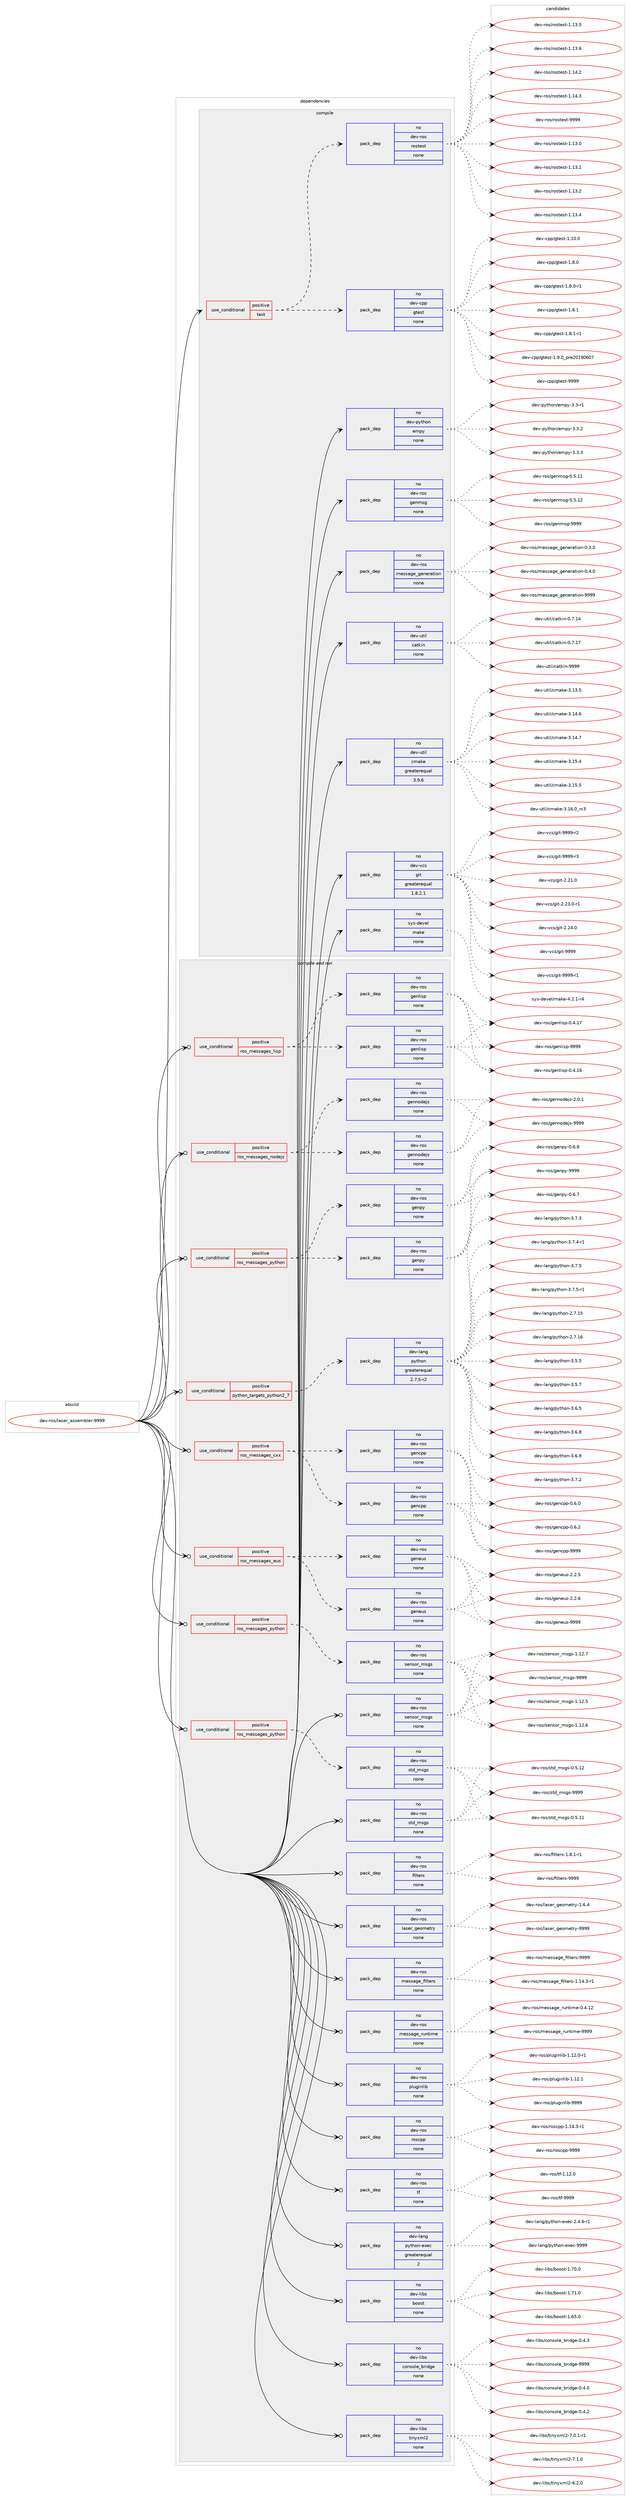 digraph prolog {

# *************
# Graph options
# *************

newrank=true;
concentrate=true;
compound=true;
graph [rankdir=LR,fontname=Helvetica,fontsize=10,ranksep=1.5];#, ranksep=2.5, nodesep=0.2];
edge  [arrowhead=vee];
node  [fontname=Helvetica,fontsize=10];

# **********
# The ebuild
# **********

subgraph cluster_leftcol {
color=gray;
rank=same;
label=<<i>ebuild</i>>;
id [label="dev-ros/laser_assembler-9999", color=red, width=4, href="../dev-ros/laser_assembler-9999.svg"];
}

# ****************
# The dependencies
# ****************

subgraph cluster_midcol {
color=gray;
label=<<i>dependencies</i>>;
subgraph cluster_compile {
fillcolor="#eeeeee";
style=filled;
label=<<i>compile</i>>;
subgraph cond153676 {
dependency655258 [label=<<TABLE BORDER="0" CELLBORDER="1" CELLSPACING="0" CELLPADDING="4"><TR><TD ROWSPAN="3" CELLPADDING="10">use_conditional</TD></TR><TR><TD>positive</TD></TR><TR><TD>test</TD></TR></TABLE>>, shape=none, color=red];
subgraph pack489676 {
dependency655259 [label=<<TABLE BORDER="0" CELLBORDER="1" CELLSPACING="0" CELLPADDING="4" WIDTH="220"><TR><TD ROWSPAN="6" CELLPADDING="30">pack_dep</TD></TR><TR><TD WIDTH="110">no</TD></TR><TR><TD>dev-ros</TD></TR><TR><TD>rostest</TD></TR><TR><TD>none</TD></TR><TR><TD></TD></TR></TABLE>>, shape=none, color=blue];
}
dependency655258:e -> dependency655259:w [weight=20,style="dashed",arrowhead="vee"];
subgraph pack489677 {
dependency655260 [label=<<TABLE BORDER="0" CELLBORDER="1" CELLSPACING="0" CELLPADDING="4" WIDTH="220"><TR><TD ROWSPAN="6" CELLPADDING="30">pack_dep</TD></TR><TR><TD WIDTH="110">no</TD></TR><TR><TD>dev-cpp</TD></TR><TR><TD>gtest</TD></TR><TR><TD>none</TD></TR><TR><TD></TD></TR></TABLE>>, shape=none, color=blue];
}
dependency655258:e -> dependency655260:w [weight=20,style="dashed",arrowhead="vee"];
}
id:e -> dependency655258:w [weight=20,style="solid",arrowhead="vee"];
subgraph pack489678 {
dependency655261 [label=<<TABLE BORDER="0" CELLBORDER="1" CELLSPACING="0" CELLPADDING="4" WIDTH="220"><TR><TD ROWSPAN="6" CELLPADDING="30">pack_dep</TD></TR><TR><TD WIDTH="110">no</TD></TR><TR><TD>dev-python</TD></TR><TR><TD>empy</TD></TR><TR><TD>none</TD></TR><TR><TD></TD></TR></TABLE>>, shape=none, color=blue];
}
id:e -> dependency655261:w [weight=20,style="solid",arrowhead="vee"];
subgraph pack489679 {
dependency655262 [label=<<TABLE BORDER="0" CELLBORDER="1" CELLSPACING="0" CELLPADDING="4" WIDTH="220"><TR><TD ROWSPAN="6" CELLPADDING="30">pack_dep</TD></TR><TR><TD WIDTH="110">no</TD></TR><TR><TD>dev-ros</TD></TR><TR><TD>genmsg</TD></TR><TR><TD>none</TD></TR><TR><TD></TD></TR></TABLE>>, shape=none, color=blue];
}
id:e -> dependency655262:w [weight=20,style="solid",arrowhead="vee"];
subgraph pack489680 {
dependency655263 [label=<<TABLE BORDER="0" CELLBORDER="1" CELLSPACING="0" CELLPADDING="4" WIDTH="220"><TR><TD ROWSPAN="6" CELLPADDING="30">pack_dep</TD></TR><TR><TD WIDTH="110">no</TD></TR><TR><TD>dev-ros</TD></TR><TR><TD>message_generation</TD></TR><TR><TD>none</TD></TR><TR><TD></TD></TR></TABLE>>, shape=none, color=blue];
}
id:e -> dependency655263:w [weight=20,style="solid",arrowhead="vee"];
subgraph pack489681 {
dependency655264 [label=<<TABLE BORDER="0" CELLBORDER="1" CELLSPACING="0" CELLPADDING="4" WIDTH="220"><TR><TD ROWSPAN="6" CELLPADDING="30">pack_dep</TD></TR><TR><TD WIDTH="110">no</TD></TR><TR><TD>dev-util</TD></TR><TR><TD>catkin</TD></TR><TR><TD>none</TD></TR><TR><TD></TD></TR></TABLE>>, shape=none, color=blue];
}
id:e -> dependency655264:w [weight=20,style="solid",arrowhead="vee"];
subgraph pack489682 {
dependency655265 [label=<<TABLE BORDER="0" CELLBORDER="1" CELLSPACING="0" CELLPADDING="4" WIDTH="220"><TR><TD ROWSPAN="6" CELLPADDING="30">pack_dep</TD></TR><TR><TD WIDTH="110">no</TD></TR><TR><TD>dev-util</TD></TR><TR><TD>cmake</TD></TR><TR><TD>greaterequal</TD></TR><TR><TD>3.9.6</TD></TR></TABLE>>, shape=none, color=blue];
}
id:e -> dependency655265:w [weight=20,style="solid",arrowhead="vee"];
subgraph pack489683 {
dependency655266 [label=<<TABLE BORDER="0" CELLBORDER="1" CELLSPACING="0" CELLPADDING="4" WIDTH="220"><TR><TD ROWSPAN="6" CELLPADDING="30">pack_dep</TD></TR><TR><TD WIDTH="110">no</TD></TR><TR><TD>dev-vcs</TD></TR><TR><TD>git</TD></TR><TR><TD>greaterequal</TD></TR><TR><TD>1.8.2.1</TD></TR></TABLE>>, shape=none, color=blue];
}
id:e -> dependency655266:w [weight=20,style="solid",arrowhead="vee"];
subgraph pack489684 {
dependency655267 [label=<<TABLE BORDER="0" CELLBORDER="1" CELLSPACING="0" CELLPADDING="4" WIDTH="220"><TR><TD ROWSPAN="6" CELLPADDING="30">pack_dep</TD></TR><TR><TD WIDTH="110">no</TD></TR><TR><TD>sys-devel</TD></TR><TR><TD>make</TD></TR><TR><TD>none</TD></TR><TR><TD></TD></TR></TABLE>>, shape=none, color=blue];
}
id:e -> dependency655267:w [weight=20,style="solid",arrowhead="vee"];
}
subgraph cluster_compileandrun {
fillcolor="#eeeeee";
style=filled;
label=<<i>compile and run</i>>;
subgraph cond153677 {
dependency655268 [label=<<TABLE BORDER="0" CELLBORDER="1" CELLSPACING="0" CELLPADDING="4"><TR><TD ROWSPAN="3" CELLPADDING="10">use_conditional</TD></TR><TR><TD>positive</TD></TR><TR><TD>python_targets_python2_7</TD></TR></TABLE>>, shape=none, color=red];
subgraph pack489685 {
dependency655269 [label=<<TABLE BORDER="0" CELLBORDER="1" CELLSPACING="0" CELLPADDING="4" WIDTH="220"><TR><TD ROWSPAN="6" CELLPADDING="30">pack_dep</TD></TR><TR><TD WIDTH="110">no</TD></TR><TR><TD>dev-lang</TD></TR><TR><TD>python</TD></TR><TR><TD>greaterequal</TD></TR><TR><TD>2.7.5-r2</TD></TR></TABLE>>, shape=none, color=blue];
}
dependency655268:e -> dependency655269:w [weight=20,style="dashed",arrowhead="vee"];
}
id:e -> dependency655268:w [weight=20,style="solid",arrowhead="odotvee"];
subgraph cond153678 {
dependency655270 [label=<<TABLE BORDER="0" CELLBORDER="1" CELLSPACING="0" CELLPADDING="4"><TR><TD ROWSPAN="3" CELLPADDING="10">use_conditional</TD></TR><TR><TD>positive</TD></TR><TR><TD>ros_messages_cxx</TD></TR></TABLE>>, shape=none, color=red];
subgraph pack489686 {
dependency655271 [label=<<TABLE BORDER="0" CELLBORDER="1" CELLSPACING="0" CELLPADDING="4" WIDTH="220"><TR><TD ROWSPAN="6" CELLPADDING="30">pack_dep</TD></TR><TR><TD WIDTH="110">no</TD></TR><TR><TD>dev-ros</TD></TR><TR><TD>gencpp</TD></TR><TR><TD>none</TD></TR><TR><TD></TD></TR></TABLE>>, shape=none, color=blue];
}
dependency655270:e -> dependency655271:w [weight=20,style="dashed",arrowhead="vee"];
subgraph pack489687 {
dependency655272 [label=<<TABLE BORDER="0" CELLBORDER="1" CELLSPACING="0" CELLPADDING="4" WIDTH="220"><TR><TD ROWSPAN="6" CELLPADDING="30">pack_dep</TD></TR><TR><TD WIDTH="110">no</TD></TR><TR><TD>dev-ros</TD></TR><TR><TD>gencpp</TD></TR><TR><TD>none</TD></TR><TR><TD></TD></TR></TABLE>>, shape=none, color=blue];
}
dependency655270:e -> dependency655272:w [weight=20,style="dashed",arrowhead="vee"];
}
id:e -> dependency655270:w [weight=20,style="solid",arrowhead="odotvee"];
subgraph cond153679 {
dependency655273 [label=<<TABLE BORDER="0" CELLBORDER="1" CELLSPACING="0" CELLPADDING="4"><TR><TD ROWSPAN="3" CELLPADDING="10">use_conditional</TD></TR><TR><TD>positive</TD></TR><TR><TD>ros_messages_eus</TD></TR></TABLE>>, shape=none, color=red];
subgraph pack489688 {
dependency655274 [label=<<TABLE BORDER="0" CELLBORDER="1" CELLSPACING="0" CELLPADDING="4" WIDTH="220"><TR><TD ROWSPAN="6" CELLPADDING="30">pack_dep</TD></TR><TR><TD WIDTH="110">no</TD></TR><TR><TD>dev-ros</TD></TR><TR><TD>geneus</TD></TR><TR><TD>none</TD></TR><TR><TD></TD></TR></TABLE>>, shape=none, color=blue];
}
dependency655273:e -> dependency655274:w [weight=20,style="dashed",arrowhead="vee"];
subgraph pack489689 {
dependency655275 [label=<<TABLE BORDER="0" CELLBORDER="1" CELLSPACING="0" CELLPADDING="4" WIDTH="220"><TR><TD ROWSPAN="6" CELLPADDING="30">pack_dep</TD></TR><TR><TD WIDTH="110">no</TD></TR><TR><TD>dev-ros</TD></TR><TR><TD>geneus</TD></TR><TR><TD>none</TD></TR><TR><TD></TD></TR></TABLE>>, shape=none, color=blue];
}
dependency655273:e -> dependency655275:w [weight=20,style="dashed",arrowhead="vee"];
}
id:e -> dependency655273:w [weight=20,style="solid",arrowhead="odotvee"];
subgraph cond153680 {
dependency655276 [label=<<TABLE BORDER="0" CELLBORDER="1" CELLSPACING="0" CELLPADDING="4"><TR><TD ROWSPAN="3" CELLPADDING="10">use_conditional</TD></TR><TR><TD>positive</TD></TR><TR><TD>ros_messages_lisp</TD></TR></TABLE>>, shape=none, color=red];
subgraph pack489690 {
dependency655277 [label=<<TABLE BORDER="0" CELLBORDER="1" CELLSPACING="0" CELLPADDING="4" WIDTH="220"><TR><TD ROWSPAN="6" CELLPADDING="30">pack_dep</TD></TR><TR><TD WIDTH="110">no</TD></TR><TR><TD>dev-ros</TD></TR><TR><TD>genlisp</TD></TR><TR><TD>none</TD></TR><TR><TD></TD></TR></TABLE>>, shape=none, color=blue];
}
dependency655276:e -> dependency655277:w [weight=20,style="dashed",arrowhead="vee"];
subgraph pack489691 {
dependency655278 [label=<<TABLE BORDER="0" CELLBORDER="1" CELLSPACING="0" CELLPADDING="4" WIDTH="220"><TR><TD ROWSPAN="6" CELLPADDING="30">pack_dep</TD></TR><TR><TD WIDTH="110">no</TD></TR><TR><TD>dev-ros</TD></TR><TR><TD>genlisp</TD></TR><TR><TD>none</TD></TR><TR><TD></TD></TR></TABLE>>, shape=none, color=blue];
}
dependency655276:e -> dependency655278:w [weight=20,style="dashed",arrowhead="vee"];
}
id:e -> dependency655276:w [weight=20,style="solid",arrowhead="odotvee"];
subgraph cond153681 {
dependency655279 [label=<<TABLE BORDER="0" CELLBORDER="1" CELLSPACING="0" CELLPADDING="4"><TR><TD ROWSPAN="3" CELLPADDING="10">use_conditional</TD></TR><TR><TD>positive</TD></TR><TR><TD>ros_messages_nodejs</TD></TR></TABLE>>, shape=none, color=red];
subgraph pack489692 {
dependency655280 [label=<<TABLE BORDER="0" CELLBORDER="1" CELLSPACING="0" CELLPADDING="4" WIDTH="220"><TR><TD ROWSPAN="6" CELLPADDING="30">pack_dep</TD></TR><TR><TD WIDTH="110">no</TD></TR><TR><TD>dev-ros</TD></TR><TR><TD>gennodejs</TD></TR><TR><TD>none</TD></TR><TR><TD></TD></TR></TABLE>>, shape=none, color=blue];
}
dependency655279:e -> dependency655280:w [weight=20,style="dashed",arrowhead="vee"];
subgraph pack489693 {
dependency655281 [label=<<TABLE BORDER="0" CELLBORDER="1" CELLSPACING="0" CELLPADDING="4" WIDTH="220"><TR><TD ROWSPAN="6" CELLPADDING="30">pack_dep</TD></TR><TR><TD WIDTH="110">no</TD></TR><TR><TD>dev-ros</TD></TR><TR><TD>gennodejs</TD></TR><TR><TD>none</TD></TR><TR><TD></TD></TR></TABLE>>, shape=none, color=blue];
}
dependency655279:e -> dependency655281:w [weight=20,style="dashed",arrowhead="vee"];
}
id:e -> dependency655279:w [weight=20,style="solid",arrowhead="odotvee"];
subgraph cond153682 {
dependency655282 [label=<<TABLE BORDER="0" CELLBORDER="1" CELLSPACING="0" CELLPADDING="4"><TR><TD ROWSPAN="3" CELLPADDING="10">use_conditional</TD></TR><TR><TD>positive</TD></TR><TR><TD>ros_messages_python</TD></TR></TABLE>>, shape=none, color=red];
subgraph pack489694 {
dependency655283 [label=<<TABLE BORDER="0" CELLBORDER="1" CELLSPACING="0" CELLPADDING="4" WIDTH="220"><TR><TD ROWSPAN="6" CELLPADDING="30">pack_dep</TD></TR><TR><TD WIDTH="110">no</TD></TR><TR><TD>dev-ros</TD></TR><TR><TD>genpy</TD></TR><TR><TD>none</TD></TR><TR><TD></TD></TR></TABLE>>, shape=none, color=blue];
}
dependency655282:e -> dependency655283:w [weight=20,style="dashed",arrowhead="vee"];
subgraph pack489695 {
dependency655284 [label=<<TABLE BORDER="0" CELLBORDER="1" CELLSPACING="0" CELLPADDING="4" WIDTH="220"><TR><TD ROWSPAN="6" CELLPADDING="30">pack_dep</TD></TR><TR><TD WIDTH="110">no</TD></TR><TR><TD>dev-ros</TD></TR><TR><TD>genpy</TD></TR><TR><TD>none</TD></TR><TR><TD></TD></TR></TABLE>>, shape=none, color=blue];
}
dependency655282:e -> dependency655284:w [weight=20,style="dashed",arrowhead="vee"];
}
id:e -> dependency655282:w [weight=20,style="solid",arrowhead="odotvee"];
subgraph cond153683 {
dependency655285 [label=<<TABLE BORDER="0" CELLBORDER="1" CELLSPACING="0" CELLPADDING="4"><TR><TD ROWSPAN="3" CELLPADDING="10">use_conditional</TD></TR><TR><TD>positive</TD></TR><TR><TD>ros_messages_python</TD></TR></TABLE>>, shape=none, color=red];
subgraph pack489696 {
dependency655286 [label=<<TABLE BORDER="0" CELLBORDER="1" CELLSPACING="0" CELLPADDING="4" WIDTH="220"><TR><TD ROWSPAN="6" CELLPADDING="30">pack_dep</TD></TR><TR><TD WIDTH="110">no</TD></TR><TR><TD>dev-ros</TD></TR><TR><TD>sensor_msgs</TD></TR><TR><TD>none</TD></TR><TR><TD></TD></TR></TABLE>>, shape=none, color=blue];
}
dependency655285:e -> dependency655286:w [weight=20,style="dashed",arrowhead="vee"];
}
id:e -> dependency655285:w [weight=20,style="solid",arrowhead="odotvee"];
subgraph cond153684 {
dependency655287 [label=<<TABLE BORDER="0" CELLBORDER="1" CELLSPACING="0" CELLPADDING="4"><TR><TD ROWSPAN="3" CELLPADDING="10">use_conditional</TD></TR><TR><TD>positive</TD></TR><TR><TD>ros_messages_python</TD></TR></TABLE>>, shape=none, color=red];
subgraph pack489697 {
dependency655288 [label=<<TABLE BORDER="0" CELLBORDER="1" CELLSPACING="0" CELLPADDING="4" WIDTH="220"><TR><TD ROWSPAN="6" CELLPADDING="30">pack_dep</TD></TR><TR><TD WIDTH="110">no</TD></TR><TR><TD>dev-ros</TD></TR><TR><TD>std_msgs</TD></TR><TR><TD>none</TD></TR><TR><TD></TD></TR></TABLE>>, shape=none, color=blue];
}
dependency655287:e -> dependency655288:w [weight=20,style="dashed",arrowhead="vee"];
}
id:e -> dependency655287:w [weight=20,style="solid",arrowhead="odotvee"];
subgraph pack489698 {
dependency655289 [label=<<TABLE BORDER="0" CELLBORDER="1" CELLSPACING="0" CELLPADDING="4" WIDTH="220"><TR><TD ROWSPAN="6" CELLPADDING="30">pack_dep</TD></TR><TR><TD WIDTH="110">no</TD></TR><TR><TD>dev-lang</TD></TR><TR><TD>python-exec</TD></TR><TR><TD>greaterequal</TD></TR><TR><TD>2</TD></TR></TABLE>>, shape=none, color=blue];
}
id:e -> dependency655289:w [weight=20,style="solid",arrowhead="odotvee"];
subgraph pack489699 {
dependency655290 [label=<<TABLE BORDER="0" CELLBORDER="1" CELLSPACING="0" CELLPADDING="4" WIDTH="220"><TR><TD ROWSPAN="6" CELLPADDING="30">pack_dep</TD></TR><TR><TD WIDTH="110">no</TD></TR><TR><TD>dev-libs</TD></TR><TR><TD>boost</TD></TR><TR><TD>none</TD></TR><TR><TD></TD></TR></TABLE>>, shape=none, color=blue];
}
id:e -> dependency655290:w [weight=20,style="solid",arrowhead="odotvee"];
subgraph pack489700 {
dependency655291 [label=<<TABLE BORDER="0" CELLBORDER="1" CELLSPACING="0" CELLPADDING="4" WIDTH="220"><TR><TD ROWSPAN="6" CELLPADDING="30">pack_dep</TD></TR><TR><TD WIDTH="110">no</TD></TR><TR><TD>dev-libs</TD></TR><TR><TD>console_bridge</TD></TR><TR><TD>none</TD></TR><TR><TD></TD></TR></TABLE>>, shape=none, color=blue];
}
id:e -> dependency655291:w [weight=20,style="solid",arrowhead="odotvee"];
subgraph pack489701 {
dependency655292 [label=<<TABLE BORDER="0" CELLBORDER="1" CELLSPACING="0" CELLPADDING="4" WIDTH="220"><TR><TD ROWSPAN="6" CELLPADDING="30">pack_dep</TD></TR><TR><TD WIDTH="110">no</TD></TR><TR><TD>dev-libs</TD></TR><TR><TD>tinyxml2</TD></TR><TR><TD>none</TD></TR><TR><TD></TD></TR></TABLE>>, shape=none, color=blue];
}
id:e -> dependency655292:w [weight=20,style="solid",arrowhead="odotvee"];
subgraph pack489702 {
dependency655293 [label=<<TABLE BORDER="0" CELLBORDER="1" CELLSPACING="0" CELLPADDING="4" WIDTH="220"><TR><TD ROWSPAN="6" CELLPADDING="30">pack_dep</TD></TR><TR><TD WIDTH="110">no</TD></TR><TR><TD>dev-ros</TD></TR><TR><TD>filters</TD></TR><TR><TD>none</TD></TR><TR><TD></TD></TR></TABLE>>, shape=none, color=blue];
}
id:e -> dependency655293:w [weight=20,style="solid",arrowhead="odotvee"];
subgraph pack489703 {
dependency655294 [label=<<TABLE BORDER="0" CELLBORDER="1" CELLSPACING="0" CELLPADDING="4" WIDTH="220"><TR><TD ROWSPAN="6" CELLPADDING="30">pack_dep</TD></TR><TR><TD WIDTH="110">no</TD></TR><TR><TD>dev-ros</TD></TR><TR><TD>laser_geometry</TD></TR><TR><TD>none</TD></TR><TR><TD></TD></TR></TABLE>>, shape=none, color=blue];
}
id:e -> dependency655294:w [weight=20,style="solid",arrowhead="odotvee"];
subgraph pack489704 {
dependency655295 [label=<<TABLE BORDER="0" CELLBORDER="1" CELLSPACING="0" CELLPADDING="4" WIDTH="220"><TR><TD ROWSPAN="6" CELLPADDING="30">pack_dep</TD></TR><TR><TD WIDTH="110">no</TD></TR><TR><TD>dev-ros</TD></TR><TR><TD>message_filters</TD></TR><TR><TD>none</TD></TR><TR><TD></TD></TR></TABLE>>, shape=none, color=blue];
}
id:e -> dependency655295:w [weight=20,style="solid",arrowhead="odotvee"];
subgraph pack489705 {
dependency655296 [label=<<TABLE BORDER="0" CELLBORDER="1" CELLSPACING="0" CELLPADDING="4" WIDTH="220"><TR><TD ROWSPAN="6" CELLPADDING="30">pack_dep</TD></TR><TR><TD WIDTH="110">no</TD></TR><TR><TD>dev-ros</TD></TR><TR><TD>message_runtime</TD></TR><TR><TD>none</TD></TR><TR><TD></TD></TR></TABLE>>, shape=none, color=blue];
}
id:e -> dependency655296:w [weight=20,style="solid",arrowhead="odotvee"];
subgraph pack489706 {
dependency655297 [label=<<TABLE BORDER="0" CELLBORDER="1" CELLSPACING="0" CELLPADDING="4" WIDTH="220"><TR><TD ROWSPAN="6" CELLPADDING="30">pack_dep</TD></TR><TR><TD WIDTH="110">no</TD></TR><TR><TD>dev-ros</TD></TR><TR><TD>pluginlib</TD></TR><TR><TD>none</TD></TR><TR><TD></TD></TR></TABLE>>, shape=none, color=blue];
}
id:e -> dependency655297:w [weight=20,style="solid",arrowhead="odotvee"];
subgraph pack489707 {
dependency655298 [label=<<TABLE BORDER="0" CELLBORDER="1" CELLSPACING="0" CELLPADDING="4" WIDTH="220"><TR><TD ROWSPAN="6" CELLPADDING="30">pack_dep</TD></TR><TR><TD WIDTH="110">no</TD></TR><TR><TD>dev-ros</TD></TR><TR><TD>roscpp</TD></TR><TR><TD>none</TD></TR><TR><TD></TD></TR></TABLE>>, shape=none, color=blue];
}
id:e -> dependency655298:w [weight=20,style="solid",arrowhead="odotvee"];
subgraph pack489708 {
dependency655299 [label=<<TABLE BORDER="0" CELLBORDER="1" CELLSPACING="0" CELLPADDING="4" WIDTH="220"><TR><TD ROWSPAN="6" CELLPADDING="30">pack_dep</TD></TR><TR><TD WIDTH="110">no</TD></TR><TR><TD>dev-ros</TD></TR><TR><TD>sensor_msgs</TD></TR><TR><TD>none</TD></TR><TR><TD></TD></TR></TABLE>>, shape=none, color=blue];
}
id:e -> dependency655299:w [weight=20,style="solid",arrowhead="odotvee"];
subgraph pack489709 {
dependency655300 [label=<<TABLE BORDER="0" CELLBORDER="1" CELLSPACING="0" CELLPADDING="4" WIDTH="220"><TR><TD ROWSPAN="6" CELLPADDING="30">pack_dep</TD></TR><TR><TD WIDTH="110">no</TD></TR><TR><TD>dev-ros</TD></TR><TR><TD>std_msgs</TD></TR><TR><TD>none</TD></TR><TR><TD></TD></TR></TABLE>>, shape=none, color=blue];
}
id:e -> dependency655300:w [weight=20,style="solid",arrowhead="odotvee"];
subgraph pack489710 {
dependency655301 [label=<<TABLE BORDER="0" CELLBORDER="1" CELLSPACING="0" CELLPADDING="4" WIDTH="220"><TR><TD ROWSPAN="6" CELLPADDING="30">pack_dep</TD></TR><TR><TD WIDTH="110">no</TD></TR><TR><TD>dev-ros</TD></TR><TR><TD>tf</TD></TR><TR><TD>none</TD></TR><TR><TD></TD></TR></TABLE>>, shape=none, color=blue];
}
id:e -> dependency655301:w [weight=20,style="solid",arrowhead="odotvee"];
}
subgraph cluster_run {
fillcolor="#eeeeee";
style=filled;
label=<<i>run</i>>;
}
}

# **************
# The candidates
# **************

subgraph cluster_choices {
rank=same;
color=gray;
label=<<i>candidates</i>>;

subgraph choice489676 {
color=black;
nodesep=1;
choice100101118451141111154711411111511610111511645494649514648 [label="dev-ros/rostest-1.13.0", color=red, width=4,href="../dev-ros/rostest-1.13.0.svg"];
choice100101118451141111154711411111511610111511645494649514649 [label="dev-ros/rostest-1.13.1", color=red, width=4,href="../dev-ros/rostest-1.13.1.svg"];
choice100101118451141111154711411111511610111511645494649514650 [label="dev-ros/rostest-1.13.2", color=red, width=4,href="../dev-ros/rostest-1.13.2.svg"];
choice100101118451141111154711411111511610111511645494649514652 [label="dev-ros/rostest-1.13.4", color=red, width=4,href="../dev-ros/rostest-1.13.4.svg"];
choice100101118451141111154711411111511610111511645494649514653 [label="dev-ros/rostest-1.13.5", color=red, width=4,href="../dev-ros/rostest-1.13.5.svg"];
choice100101118451141111154711411111511610111511645494649514654 [label="dev-ros/rostest-1.13.6", color=red, width=4,href="../dev-ros/rostest-1.13.6.svg"];
choice100101118451141111154711411111511610111511645494649524650 [label="dev-ros/rostest-1.14.2", color=red, width=4,href="../dev-ros/rostest-1.14.2.svg"];
choice100101118451141111154711411111511610111511645494649524651 [label="dev-ros/rostest-1.14.3", color=red, width=4,href="../dev-ros/rostest-1.14.3.svg"];
choice10010111845114111115471141111151161011151164557575757 [label="dev-ros/rostest-9999", color=red, width=4,href="../dev-ros/rostest-9999.svg"];
dependency655259:e -> choice100101118451141111154711411111511610111511645494649514648:w [style=dotted,weight="100"];
dependency655259:e -> choice100101118451141111154711411111511610111511645494649514649:w [style=dotted,weight="100"];
dependency655259:e -> choice100101118451141111154711411111511610111511645494649514650:w [style=dotted,weight="100"];
dependency655259:e -> choice100101118451141111154711411111511610111511645494649514652:w [style=dotted,weight="100"];
dependency655259:e -> choice100101118451141111154711411111511610111511645494649514653:w [style=dotted,weight="100"];
dependency655259:e -> choice100101118451141111154711411111511610111511645494649514654:w [style=dotted,weight="100"];
dependency655259:e -> choice100101118451141111154711411111511610111511645494649524650:w [style=dotted,weight="100"];
dependency655259:e -> choice100101118451141111154711411111511610111511645494649524651:w [style=dotted,weight="100"];
dependency655259:e -> choice10010111845114111115471141111151161011151164557575757:w [style=dotted,weight="100"];
}
subgraph choice489677 {
color=black;
nodesep=1;
choice10010111845991121124710311610111511645494649484648 [label="dev-cpp/gtest-1.10.0", color=red, width=4,href="../dev-cpp/gtest-1.10.0.svg"];
choice100101118459911211247103116101115116454946564648 [label="dev-cpp/gtest-1.8.0", color=red, width=4,href="../dev-cpp/gtest-1.8.0.svg"];
choice1001011184599112112471031161011151164549465646484511449 [label="dev-cpp/gtest-1.8.0-r1", color=red, width=4,href="../dev-cpp/gtest-1.8.0-r1.svg"];
choice100101118459911211247103116101115116454946564649 [label="dev-cpp/gtest-1.8.1", color=red, width=4,href="../dev-cpp/gtest-1.8.1.svg"];
choice1001011184599112112471031161011151164549465646494511449 [label="dev-cpp/gtest-1.8.1-r1", color=red, width=4,href="../dev-cpp/gtest-1.8.1-r1.svg"];
choice100101118459911211247103116101115116454946574648951121141015048495748544855 [label="dev-cpp/gtest-1.9.0_pre20190607", color=red, width=4,href="../dev-cpp/gtest-1.9.0_pre20190607.svg"];
choice1001011184599112112471031161011151164557575757 [label="dev-cpp/gtest-9999", color=red, width=4,href="../dev-cpp/gtest-9999.svg"];
dependency655260:e -> choice10010111845991121124710311610111511645494649484648:w [style=dotted,weight="100"];
dependency655260:e -> choice100101118459911211247103116101115116454946564648:w [style=dotted,weight="100"];
dependency655260:e -> choice1001011184599112112471031161011151164549465646484511449:w [style=dotted,weight="100"];
dependency655260:e -> choice100101118459911211247103116101115116454946564649:w [style=dotted,weight="100"];
dependency655260:e -> choice1001011184599112112471031161011151164549465646494511449:w [style=dotted,weight="100"];
dependency655260:e -> choice100101118459911211247103116101115116454946574648951121141015048495748544855:w [style=dotted,weight="100"];
dependency655260:e -> choice1001011184599112112471031161011151164557575757:w [style=dotted,weight="100"];
}
subgraph choice489678 {
color=black;
nodesep=1;
choice1001011184511212111610411111047101109112121455146514511449 [label="dev-python/empy-3.3-r1", color=red, width=4,href="../dev-python/empy-3.3-r1.svg"];
choice1001011184511212111610411111047101109112121455146514650 [label="dev-python/empy-3.3.2", color=red, width=4,href="../dev-python/empy-3.3.2.svg"];
choice1001011184511212111610411111047101109112121455146514651 [label="dev-python/empy-3.3.3", color=red, width=4,href="../dev-python/empy-3.3.3.svg"];
dependency655261:e -> choice1001011184511212111610411111047101109112121455146514511449:w [style=dotted,weight="100"];
dependency655261:e -> choice1001011184511212111610411111047101109112121455146514650:w [style=dotted,weight="100"];
dependency655261:e -> choice1001011184511212111610411111047101109112121455146514651:w [style=dotted,weight="100"];
}
subgraph choice489679 {
color=black;
nodesep=1;
choice100101118451141111154710310111010911510345484653464949 [label="dev-ros/genmsg-0.5.11", color=red, width=4,href="../dev-ros/genmsg-0.5.11.svg"];
choice100101118451141111154710310111010911510345484653464950 [label="dev-ros/genmsg-0.5.12", color=red, width=4,href="../dev-ros/genmsg-0.5.12.svg"];
choice10010111845114111115471031011101091151034557575757 [label="dev-ros/genmsg-9999", color=red, width=4,href="../dev-ros/genmsg-9999.svg"];
dependency655262:e -> choice100101118451141111154710310111010911510345484653464949:w [style=dotted,weight="100"];
dependency655262:e -> choice100101118451141111154710310111010911510345484653464950:w [style=dotted,weight="100"];
dependency655262:e -> choice10010111845114111115471031011101091151034557575757:w [style=dotted,weight="100"];
}
subgraph choice489680 {
color=black;
nodesep=1;
choice1001011184511411111547109101115115971031019510310111010111497116105111110454846514648 [label="dev-ros/message_generation-0.3.0", color=red, width=4,href="../dev-ros/message_generation-0.3.0.svg"];
choice1001011184511411111547109101115115971031019510310111010111497116105111110454846524648 [label="dev-ros/message_generation-0.4.0", color=red, width=4,href="../dev-ros/message_generation-0.4.0.svg"];
choice10010111845114111115471091011151159710310195103101110101114971161051111104557575757 [label="dev-ros/message_generation-9999", color=red, width=4,href="../dev-ros/message_generation-9999.svg"];
dependency655263:e -> choice1001011184511411111547109101115115971031019510310111010111497116105111110454846514648:w [style=dotted,weight="100"];
dependency655263:e -> choice1001011184511411111547109101115115971031019510310111010111497116105111110454846524648:w [style=dotted,weight="100"];
dependency655263:e -> choice10010111845114111115471091011151159710310195103101110101114971161051111104557575757:w [style=dotted,weight="100"];
}
subgraph choice489681 {
color=black;
nodesep=1;
choice1001011184511711610510847999711610710511045484655464952 [label="dev-util/catkin-0.7.14", color=red, width=4,href="../dev-util/catkin-0.7.14.svg"];
choice1001011184511711610510847999711610710511045484655464955 [label="dev-util/catkin-0.7.17", color=red, width=4,href="../dev-util/catkin-0.7.17.svg"];
choice100101118451171161051084799971161071051104557575757 [label="dev-util/catkin-9999", color=red, width=4,href="../dev-util/catkin-9999.svg"];
dependency655264:e -> choice1001011184511711610510847999711610710511045484655464952:w [style=dotted,weight="100"];
dependency655264:e -> choice1001011184511711610510847999711610710511045484655464955:w [style=dotted,weight="100"];
dependency655264:e -> choice100101118451171161051084799971161071051104557575757:w [style=dotted,weight="100"];
}
subgraph choice489682 {
color=black;
nodesep=1;
choice1001011184511711610510847991099710710145514649514653 [label="dev-util/cmake-3.13.5", color=red, width=4,href="../dev-util/cmake-3.13.5.svg"];
choice1001011184511711610510847991099710710145514649524654 [label="dev-util/cmake-3.14.6", color=red, width=4,href="../dev-util/cmake-3.14.6.svg"];
choice1001011184511711610510847991099710710145514649524655 [label="dev-util/cmake-3.14.7", color=red, width=4,href="../dev-util/cmake-3.14.7.svg"];
choice1001011184511711610510847991099710710145514649534652 [label="dev-util/cmake-3.15.4", color=red, width=4,href="../dev-util/cmake-3.15.4.svg"];
choice1001011184511711610510847991099710710145514649534653 [label="dev-util/cmake-3.15.5", color=red, width=4,href="../dev-util/cmake-3.15.5.svg"];
choice1001011184511711610510847991099710710145514649544648951149951 [label="dev-util/cmake-3.16.0_rc3", color=red, width=4,href="../dev-util/cmake-3.16.0_rc3.svg"];
dependency655265:e -> choice1001011184511711610510847991099710710145514649514653:w [style=dotted,weight="100"];
dependency655265:e -> choice1001011184511711610510847991099710710145514649524654:w [style=dotted,weight="100"];
dependency655265:e -> choice1001011184511711610510847991099710710145514649524655:w [style=dotted,weight="100"];
dependency655265:e -> choice1001011184511711610510847991099710710145514649534652:w [style=dotted,weight="100"];
dependency655265:e -> choice1001011184511711610510847991099710710145514649534653:w [style=dotted,weight="100"];
dependency655265:e -> choice1001011184511711610510847991099710710145514649544648951149951:w [style=dotted,weight="100"];
}
subgraph choice489683 {
color=black;
nodesep=1;
choice10010111845118991154710310511645504650494648 [label="dev-vcs/git-2.21.0", color=red, width=4,href="../dev-vcs/git-2.21.0.svg"];
choice100101118451189911547103105116455046505146484511449 [label="dev-vcs/git-2.23.0-r1", color=red, width=4,href="../dev-vcs/git-2.23.0-r1.svg"];
choice10010111845118991154710310511645504650524648 [label="dev-vcs/git-2.24.0", color=red, width=4,href="../dev-vcs/git-2.24.0.svg"];
choice1001011184511899115471031051164557575757 [label="dev-vcs/git-9999", color=red, width=4,href="../dev-vcs/git-9999.svg"];
choice10010111845118991154710310511645575757574511449 [label="dev-vcs/git-9999-r1", color=red, width=4,href="../dev-vcs/git-9999-r1.svg"];
choice10010111845118991154710310511645575757574511450 [label="dev-vcs/git-9999-r2", color=red, width=4,href="../dev-vcs/git-9999-r2.svg"];
choice10010111845118991154710310511645575757574511451 [label="dev-vcs/git-9999-r3", color=red, width=4,href="../dev-vcs/git-9999-r3.svg"];
dependency655266:e -> choice10010111845118991154710310511645504650494648:w [style=dotted,weight="100"];
dependency655266:e -> choice100101118451189911547103105116455046505146484511449:w [style=dotted,weight="100"];
dependency655266:e -> choice10010111845118991154710310511645504650524648:w [style=dotted,weight="100"];
dependency655266:e -> choice1001011184511899115471031051164557575757:w [style=dotted,weight="100"];
dependency655266:e -> choice10010111845118991154710310511645575757574511449:w [style=dotted,weight="100"];
dependency655266:e -> choice10010111845118991154710310511645575757574511450:w [style=dotted,weight="100"];
dependency655266:e -> choice10010111845118991154710310511645575757574511451:w [style=dotted,weight="100"];
}
subgraph choice489684 {
color=black;
nodesep=1;
choice1151211154510010111810110847109971071014552465046494511452 [label="sys-devel/make-4.2.1-r4", color=red, width=4,href="../sys-devel/make-4.2.1-r4.svg"];
dependency655267:e -> choice1151211154510010111810110847109971071014552465046494511452:w [style=dotted,weight="100"];
}
subgraph choice489685 {
color=black;
nodesep=1;
choice10010111845108971101034711212111610411111045504655464953 [label="dev-lang/python-2.7.15", color=red, width=4,href="../dev-lang/python-2.7.15.svg"];
choice10010111845108971101034711212111610411111045504655464954 [label="dev-lang/python-2.7.16", color=red, width=4,href="../dev-lang/python-2.7.16.svg"];
choice100101118451089711010347112121116104111110455146534653 [label="dev-lang/python-3.5.5", color=red, width=4,href="../dev-lang/python-3.5.5.svg"];
choice100101118451089711010347112121116104111110455146534655 [label="dev-lang/python-3.5.7", color=red, width=4,href="../dev-lang/python-3.5.7.svg"];
choice100101118451089711010347112121116104111110455146544653 [label="dev-lang/python-3.6.5", color=red, width=4,href="../dev-lang/python-3.6.5.svg"];
choice100101118451089711010347112121116104111110455146544656 [label="dev-lang/python-3.6.8", color=red, width=4,href="../dev-lang/python-3.6.8.svg"];
choice100101118451089711010347112121116104111110455146544657 [label="dev-lang/python-3.6.9", color=red, width=4,href="../dev-lang/python-3.6.9.svg"];
choice100101118451089711010347112121116104111110455146554650 [label="dev-lang/python-3.7.2", color=red, width=4,href="../dev-lang/python-3.7.2.svg"];
choice100101118451089711010347112121116104111110455146554651 [label="dev-lang/python-3.7.3", color=red, width=4,href="../dev-lang/python-3.7.3.svg"];
choice1001011184510897110103471121211161041111104551465546524511449 [label="dev-lang/python-3.7.4-r1", color=red, width=4,href="../dev-lang/python-3.7.4-r1.svg"];
choice100101118451089711010347112121116104111110455146554653 [label="dev-lang/python-3.7.5", color=red, width=4,href="../dev-lang/python-3.7.5.svg"];
choice1001011184510897110103471121211161041111104551465546534511449 [label="dev-lang/python-3.7.5-r1", color=red, width=4,href="../dev-lang/python-3.7.5-r1.svg"];
dependency655269:e -> choice10010111845108971101034711212111610411111045504655464953:w [style=dotted,weight="100"];
dependency655269:e -> choice10010111845108971101034711212111610411111045504655464954:w [style=dotted,weight="100"];
dependency655269:e -> choice100101118451089711010347112121116104111110455146534653:w [style=dotted,weight="100"];
dependency655269:e -> choice100101118451089711010347112121116104111110455146534655:w [style=dotted,weight="100"];
dependency655269:e -> choice100101118451089711010347112121116104111110455146544653:w [style=dotted,weight="100"];
dependency655269:e -> choice100101118451089711010347112121116104111110455146544656:w [style=dotted,weight="100"];
dependency655269:e -> choice100101118451089711010347112121116104111110455146544657:w [style=dotted,weight="100"];
dependency655269:e -> choice100101118451089711010347112121116104111110455146554650:w [style=dotted,weight="100"];
dependency655269:e -> choice100101118451089711010347112121116104111110455146554651:w [style=dotted,weight="100"];
dependency655269:e -> choice1001011184510897110103471121211161041111104551465546524511449:w [style=dotted,weight="100"];
dependency655269:e -> choice100101118451089711010347112121116104111110455146554653:w [style=dotted,weight="100"];
dependency655269:e -> choice1001011184510897110103471121211161041111104551465546534511449:w [style=dotted,weight="100"];
}
subgraph choice489686 {
color=black;
nodesep=1;
choice100101118451141111154710310111099112112454846544648 [label="dev-ros/gencpp-0.6.0", color=red, width=4,href="../dev-ros/gencpp-0.6.0.svg"];
choice100101118451141111154710310111099112112454846544650 [label="dev-ros/gencpp-0.6.2", color=red, width=4,href="../dev-ros/gencpp-0.6.2.svg"];
choice1001011184511411111547103101110991121124557575757 [label="dev-ros/gencpp-9999", color=red, width=4,href="../dev-ros/gencpp-9999.svg"];
dependency655271:e -> choice100101118451141111154710310111099112112454846544648:w [style=dotted,weight="100"];
dependency655271:e -> choice100101118451141111154710310111099112112454846544650:w [style=dotted,weight="100"];
dependency655271:e -> choice1001011184511411111547103101110991121124557575757:w [style=dotted,weight="100"];
}
subgraph choice489687 {
color=black;
nodesep=1;
choice100101118451141111154710310111099112112454846544648 [label="dev-ros/gencpp-0.6.0", color=red, width=4,href="../dev-ros/gencpp-0.6.0.svg"];
choice100101118451141111154710310111099112112454846544650 [label="dev-ros/gencpp-0.6.2", color=red, width=4,href="../dev-ros/gencpp-0.6.2.svg"];
choice1001011184511411111547103101110991121124557575757 [label="dev-ros/gencpp-9999", color=red, width=4,href="../dev-ros/gencpp-9999.svg"];
dependency655272:e -> choice100101118451141111154710310111099112112454846544648:w [style=dotted,weight="100"];
dependency655272:e -> choice100101118451141111154710310111099112112454846544650:w [style=dotted,weight="100"];
dependency655272:e -> choice1001011184511411111547103101110991121124557575757:w [style=dotted,weight="100"];
}
subgraph choice489688 {
color=black;
nodesep=1;
choice1001011184511411111547103101110101117115455046504653 [label="dev-ros/geneus-2.2.5", color=red, width=4,href="../dev-ros/geneus-2.2.5.svg"];
choice1001011184511411111547103101110101117115455046504654 [label="dev-ros/geneus-2.2.6", color=red, width=4,href="../dev-ros/geneus-2.2.6.svg"];
choice10010111845114111115471031011101011171154557575757 [label="dev-ros/geneus-9999", color=red, width=4,href="../dev-ros/geneus-9999.svg"];
dependency655274:e -> choice1001011184511411111547103101110101117115455046504653:w [style=dotted,weight="100"];
dependency655274:e -> choice1001011184511411111547103101110101117115455046504654:w [style=dotted,weight="100"];
dependency655274:e -> choice10010111845114111115471031011101011171154557575757:w [style=dotted,weight="100"];
}
subgraph choice489689 {
color=black;
nodesep=1;
choice1001011184511411111547103101110101117115455046504653 [label="dev-ros/geneus-2.2.5", color=red, width=4,href="../dev-ros/geneus-2.2.5.svg"];
choice1001011184511411111547103101110101117115455046504654 [label="dev-ros/geneus-2.2.6", color=red, width=4,href="../dev-ros/geneus-2.2.6.svg"];
choice10010111845114111115471031011101011171154557575757 [label="dev-ros/geneus-9999", color=red, width=4,href="../dev-ros/geneus-9999.svg"];
dependency655275:e -> choice1001011184511411111547103101110101117115455046504653:w [style=dotted,weight="100"];
dependency655275:e -> choice1001011184511411111547103101110101117115455046504654:w [style=dotted,weight="100"];
dependency655275:e -> choice10010111845114111115471031011101011171154557575757:w [style=dotted,weight="100"];
}
subgraph choice489690 {
color=black;
nodesep=1;
choice100101118451141111154710310111010810511511245484652464954 [label="dev-ros/genlisp-0.4.16", color=red, width=4,href="../dev-ros/genlisp-0.4.16.svg"];
choice100101118451141111154710310111010810511511245484652464955 [label="dev-ros/genlisp-0.4.17", color=red, width=4,href="../dev-ros/genlisp-0.4.17.svg"];
choice10010111845114111115471031011101081051151124557575757 [label="dev-ros/genlisp-9999", color=red, width=4,href="../dev-ros/genlisp-9999.svg"];
dependency655277:e -> choice100101118451141111154710310111010810511511245484652464954:w [style=dotted,weight="100"];
dependency655277:e -> choice100101118451141111154710310111010810511511245484652464955:w [style=dotted,weight="100"];
dependency655277:e -> choice10010111845114111115471031011101081051151124557575757:w [style=dotted,weight="100"];
}
subgraph choice489691 {
color=black;
nodesep=1;
choice100101118451141111154710310111010810511511245484652464954 [label="dev-ros/genlisp-0.4.16", color=red, width=4,href="../dev-ros/genlisp-0.4.16.svg"];
choice100101118451141111154710310111010810511511245484652464955 [label="dev-ros/genlisp-0.4.17", color=red, width=4,href="../dev-ros/genlisp-0.4.17.svg"];
choice10010111845114111115471031011101081051151124557575757 [label="dev-ros/genlisp-9999", color=red, width=4,href="../dev-ros/genlisp-9999.svg"];
dependency655278:e -> choice100101118451141111154710310111010810511511245484652464954:w [style=dotted,weight="100"];
dependency655278:e -> choice100101118451141111154710310111010810511511245484652464955:w [style=dotted,weight="100"];
dependency655278:e -> choice10010111845114111115471031011101081051151124557575757:w [style=dotted,weight="100"];
}
subgraph choice489692 {
color=black;
nodesep=1;
choice1001011184511411111547103101110110111100101106115455046484649 [label="dev-ros/gennodejs-2.0.1", color=red, width=4,href="../dev-ros/gennodejs-2.0.1.svg"];
choice10010111845114111115471031011101101111001011061154557575757 [label="dev-ros/gennodejs-9999", color=red, width=4,href="../dev-ros/gennodejs-9999.svg"];
dependency655280:e -> choice1001011184511411111547103101110110111100101106115455046484649:w [style=dotted,weight="100"];
dependency655280:e -> choice10010111845114111115471031011101101111001011061154557575757:w [style=dotted,weight="100"];
}
subgraph choice489693 {
color=black;
nodesep=1;
choice1001011184511411111547103101110110111100101106115455046484649 [label="dev-ros/gennodejs-2.0.1", color=red, width=4,href="../dev-ros/gennodejs-2.0.1.svg"];
choice10010111845114111115471031011101101111001011061154557575757 [label="dev-ros/gennodejs-9999", color=red, width=4,href="../dev-ros/gennodejs-9999.svg"];
dependency655281:e -> choice1001011184511411111547103101110110111100101106115455046484649:w [style=dotted,weight="100"];
dependency655281:e -> choice10010111845114111115471031011101101111001011061154557575757:w [style=dotted,weight="100"];
}
subgraph choice489694 {
color=black;
nodesep=1;
choice1001011184511411111547103101110112121454846544655 [label="dev-ros/genpy-0.6.7", color=red, width=4,href="../dev-ros/genpy-0.6.7.svg"];
choice1001011184511411111547103101110112121454846544656 [label="dev-ros/genpy-0.6.8", color=red, width=4,href="../dev-ros/genpy-0.6.8.svg"];
choice10010111845114111115471031011101121214557575757 [label="dev-ros/genpy-9999", color=red, width=4,href="../dev-ros/genpy-9999.svg"];
dependency655283:e -> choice1001011184511411111547103101110112121454846544655:w [style=dotted,weight="100"];
dependency655283:e -> choice1001011184511411111547103101110112121454846544656:w [style=dotted,weight="100"];
dependency655283:e -> choice10010111845114111115471031011101121214557575757:w [style=dotted,weight="100"];
}
subgraph choice489695 {
color=black;
nodesep=1;
choice1001011184511411111547103101110112121454846544655 [label="dev-ros/genpy-0.6.7", color=red, width=4,href="../dev-ros/genpy-0.6.7.svg"];
choice1001011184511411111547103101110112121454846544656 [label="dev-ros/genpy-0.6.8", color=red, width=4,href="../dev-ros/genpy-0.6.8.svg"];
choice10010111845114111115471031011101121214557575757 [label="dev-ros/genpy-9999", color=red, width=4,href="../dev-ros/genpy-9999.svg"];
dependency655284:e -> choice1001011184511411111547103101110112121454846544655:w [style=dotted,weight="100"];
dependency655284:e -> choice1001011184511411111547103101110112121454846544656:w [style=dotted,weight="100"];
dependency655284:e -> choice10010111845114111115471031011101121214557575757:w [style=dotted,weight="100"];
}
subgraph choice489696 {
color=black;
nodesep=1;
choice10010111845114111115471151011101151111149510911510311545494649504653 [label="dev-ros/sensor_msgs-1.12.5", color=red, width=4,href="../dev-ros/sensor_msgs-1.12.5.svg"];
choice10010111845114111115471151011101151111149510911510311545494649504654 [label="dev-ros/sensor_msgs-1.12.6", color=red, width=4,href="../dev-ros/sensor_msgs-1.12.6.svg"];
choice10010111845114111115471151011101151111149510911510311545494649504655 [label="dev-ros/sensor_msgs-1.12.7", color=red, width=4,href="../dev-ros/sensor_msgs-1.12.7.svg"];
choice1001011184511411111547115101110115111114951091151031154557575757 [label="dev-ros/sensor_msgs-9999", color=red, width=4,href="../dev-ros/sensor_msgs-9999.svg"];
dependency655286:e -> choice10010111845114111115471151011101151111149510911510311545494649504653:w [style=dotted,weight="100"];
dependency655286:e -> choice10010111845114111115471151011101151111149510911510311545494649504654:w [style=dotted,weight="100"];
dependency655286:e -> choice10010111845114111115471151011101151111149510911510311545494649504655:w [style=dotted,weight="100"];
dependency655286:e -> choice1001011184511411111547115101110115111114951091151031154557575757:w [style=dotted,weight="100"];
}
subgraph choice489697 {
color=black;
nodesep=1;
choice10010111845114111115471151161009510911510311545484653464949 [label="dev-ros/std_msgs-0.5.11", color=red, width=4,href="../dev-ros/std_msgs-0.5.11.svg"];
choice10010111845114111115471151161009510911510311545484653464950 [label="dev-ros/std_msgs-0.5.12", color=red, width=4,href="../dev-ros/std_msgs-0.5.12.svg"];
choice1001011184511411111547115116100951091151031154557575757 [label="dev-ros/std_msgs-9999", color=red, width=4,href="../dev-ros/std_msgs-9999.svg"];
dependency655288:e -> choice10010111845114111115471151161009510911510311545484653464949:w [style=dotted,weight="100"];
dependency655288:e -> choice10010111845114111115471151161009510911510311545484653464950:w [style=dotted,weight="100"];
dependency655288:e -> choice1001011184511411111547115116100951091151031154557575757:w [style=dotted,weight="100"];
}
subgraph choice489698 {
color=black;
nodesep=1;
choice10010111845108971101034711212111610411111045101120101994550465246544511449 [label="dev-lang/python-exec-2.4.6-r1", color=red, width=4,href="../dev-lang/python-exec-2.4.6-r1.svg"];
choice10010111845108971101034711212111610411111045101120101994557575757 [label="dev-lang/python-exec-9999", color=red, width=4,href="../dev-lang/python-exec-9999.svg"];
dependency655289:e -> choice10010111845108971101034711212111610411111045101120101994550465246544511449:w [style=dotted,weight="100"];
dependency655289:e -> choice10010111845108971101034711212111610411111045101120101994557575757:w [style=dotted,weight="100"];
}
subgraph choice489699 {
color=black;
nodesep=1;
choice1001011184510810598115479811111111511645494654534648 [label="dev-libs/boost-1.65.0", color=red, width=4,href="../dev-libs/boost-1.65.0.svg"];
choice1001011184510810598115479811111111511645494655484648 [label="dev-libs/boost-1.70.0", color=red, width=4,href="../dev-libs/boost-1.70.0.svg"];
choice1001011184510810598115479811111111511645494655494648 [label="dev-libs/boost-1.71.0", color=red, width=4,href="../dev-libs/boost-1.71.0.svg"];
dependency655290:e -> choice1001011184510810598115479811111111511645494654534648:w [style=dotted,weight="100"];
dependency655290:e -> choice1001011184510810598115479811111111511645494655484648:w [style=dotted,weight="100"];
dependency655290:e -> choice1001011184510810598115479811111111511645494655494648:w [style=dotted,weight="100"];
}
subgraph choice489700 {
color=black;
nodesep=1;
choice100101118451081059811547991111101151111081019598114105100103101454846524648 [label="dev-libs/console_bridge-0.4.0", color=red, width=4,href="../dev-libs/console_bridge-0.4.0.svg"];
choice100101118451081059811547991111101151111081019598114105100103101454846524650 [label="dev-libs/console_bridge-0.4.2", color=red, width=4,href="../dev-libs/console_bridge-0.4.2.svg"];
choice100101118451081059811547991111101151111081019598114105100103101454846524651 [label="dev-libs/console_bridge-0.4.3", color=red, width=4,href="../dev-libs/console_bridge-0.4.3.svg"];
choice1001011184510810598115479911111011511110810195981141051001031014557575757 [label="dev-libs/console_bridge-9999", color=red, width=4,href="../dev-libs/console_bridge-9999.svg"];
dependency655291:e -> choice100101118451081059811547991111101151111081019598114105100103101454846524648:w [style=dotted,weight="100"];
dependency655291:e -> choice100101118451081059811547991111101151111081019598114105100103101454846524650:w [style=dotted,weight="100"];
dependency655291:e -> choice100101118451081059811547991111101151111081019598114105100103101454846524651:w [style=dotted,weight="100"];
dependency655291:e -> choice1001011184510810598115479911111011511110810195981141051001031014557575757:w [style=dotted,weight="100"];
}
subgraph choice489701 {
color=black;
nodesep=1;
choice10010111845108105981154711610511012112010910850455446504648 [label="dev-libs/tinyxml2-6.2.0", color=red, width=4,href="../dev-libs/tinyxml2-6.2.0.svg"];
choice100101118451081059811547116105110121120109108504555464846494511449 [label="dev-libs/tinyxml2-7.0.1-r1", color=red, width=4,href="../dev-libs/tinyxml2-7.0.1-r1.svg"];
choice10010111845108105981154711610511012112010910850455546494648 [label="dev-libs/tinyxml2-7.1.0", color=red, width=4,href="../dev-libs/tinyxml2-7.1.0.svg"];
dependency655292:e -> choice10010111845108105981154711610511012112010910850455446504648:w [style=dotted,weight="100"];
dependency655292:e -> choice100101118451081059811547116105110121120109108504555464846494511449:w [style=dotted,weight="100"];
dependency655292:e -> choice10010111845108105981154711610511012112010910850455546494648:w [style=dotted,weight="100"];
}
subgraph choice489702 {
color=black;
nodesep=1;
choice10010111845114111115471021051081161011141154549465646494511449 [label="dev-ros/filters-1.8.1-r1", color=red, width=4,href="../dev-ros/filters-1.8.1-r1.svg"];
choice10010111845114111115471021051081161011141154557575757 [label="dev-ros/filters-9999", color=red, width=4,href="../dev-ros/filters-9999.svg"];
dependency655293:e -> choice10010111845114111115471021051081161011141154549465646494511449:w [style=dotted,weight="100"];
dependency655293:e -> choice10010111845114111115471021051081161011141154557575757:w [style=dotted,weight="100"];
}
subgraph choice489703 {
color=black;
nodesep=1;
choice10010111845114111115471089711510111495103101111109101116114121454946544652 [label="dev-ros/laser_geometry-1.6.4", color=red, width=4,href="../dev-ros/laser_geometry-1.6.4.svg"];
choice100101118451141111154710897115101114951031011111091011161141214557575757 [label="dev-ros/laser_geometry-9999", color=red, width=4,href="../dev-ros/laser_geometry-9999.svg"];
dependency655294:e -> choice10010111845114111115471089711510111495103101111109101116114121454946544652:w [style=dotted,weight="100"];
dependency655294:e -> choice100101118451141111154710897115101114951031011111091011161141214557575757:w [style=dotted,weight="100"];
}
subgraph choice489704 {
color=black;
nodesep=1;
choice10010111845114111115471091011151159710310195102105108116101114115454946495246514511449 [label="dev-ros/message_filters-1.14.3-r1", color=red, width=4,href="../dev-ros/message_filters-1.14.3-r1.svg"];
choice100101118451141111154710910111511597103101951021051081161011141154557575757 [label="dev-ros/message_filters-9999", color=red, width=4,href="../dev-ros/message_filters-9999.svg"];
dependency655295:e -> choice10010111845114111115471091011151159710310195102105108116101114115454946495246514511449:w [style=dotted,weight="100"];
dependency655295:e -> choice100101118451141111154710910111511597103101951021051081161011141154557575757:w [style=dotted,weight="100"];
}
subgraph choice489705 {
color=black;
nodesep=1;
choice1001011184511411111547109101115115971031019511411711011610510910145484652464950 [label="dev-ros/message_runtime-0.4.12", color=red, width=4,href="../dev-ros/message_runtime-0.4.12.svg"];
choice100101118451141111154710910111511597103101951141171101161051091014557575757 [label="dev-ros/message_runtime-9999", color=red, width=4,href="../dev-ros/message_runtime-9999.svg"];
dependency655296:e -> choice1001011184511411111547109101115115971031019511411711011610510910145484652464950:w [style=dotted,weight="100"];
dependency655296:e -> choice100101118451141111154710910111511597103101951141171101161051091014557575757:w [style=dotted,weight="100"];
}
subgraph choice489706 {
color=black;
nodesep=1;
choice100101118451141111154711210811710310511010810598454946495046484511449 [label="dev-ros/pluginlib-1.12.0-r1", color=red, width=4,href="../dev-ros/pluginlib-1.12.0-r1.svg"];
choice10010111845114111115471121081171031051101081059845494649504649 [label="dev-ros/pluginlib-1.12.1", color=red, width=4,href="../dev-ros/pluginlib-1.12.1.svg"];
choice1001011184511411111547112108117103105110108105984557575757 [label="dev-ros/pluginlib-9999", color=red, width=4,href="../dev-ros/pluginlib-9999.svg"];
dependency655297:e -> choice100101118451141111154711210811710310511010810598454946495046484511449:w [style=dotted,weight="100"];
dependency655297:e -> choice10010111845114111115471121081171031051101081059845494649504649:w [style=dotted,weight="100"];
dependency655297:e -> choice1001011184511411111547112108117103105110108105984557575757:w [style=dotted,weight="100"];
}
subgraph choice489707 {
color=black;
nodesep=1;
choice100101118451141111154711411111599112112454946495246514511449 [label="dev-ros/roscpp-1.14.3-r1", color=red, width=4,href="../dev-ros/roscpp-1.14.3-r1.svg"];
choice1001011184511411111547114111115991121124557575757 [label="dev-ros/roscpp-9999", color=red, width=4,href="../dev-ros/roscpp-9999.svg"];
dependency655298:e -> choice100101118451141111154711411111599112112454946495246514511449:w [style=dotted,weight="100"];
dependency655298:e -> choice1001011184511411111547114111115991121124557575757:w [style=dotted,weight="100"];
}
subgraph choice489708 {
color=black;
nodesep=1;
choice10010111845114111115471151011101151111149510911510311545494649504653 [label="dev-ros/sensor_msgs-1.12.5", color=red, width=4,href="../dev-ros/sensor_msgs-1.12.5.svg"];
choice10010111845114111115471151011101151111149510911510311545494649504654 [label="dev-ros/sensor_msgs-1.12.6", color=red, width=4,href="../dev-ros/sensor_msgs-1.12.6.svg"];
choice10010111845114111115471151011101151111149510911510311545494649504655 [label="dev-ros/sensor_msgs-1.12.7", color=red, width=4,href="../dev-ros/sensor_msgs-1.12.7.svg"];
choice1001011184511411111547115101110115111114951091151031154557575757 [label="dev-ros/sensor_msgs-9999", color=red, width=4,href="../dev-ros/sensor_msgs-9999.svg"];
dependency655299:e -> choice10010111845114111115471151011101151111149510911510311545494649504653:w [style=dotted,weight="100"];
dependency655299:e -> choice10010111845114111115471151011101151111149510911510311545494649504654:w [style=dotted,weight="100"];
dependency655299:e -> choice10010111845114111115471151011101151111149510911510311545494649504655:w [style=dotted,weight="100"];
dependency655299:e -> choice1001011184511411111547115101110115111114951091151031154557575757:w [style=dotted,weight="100"];
}
subgraph choice489709 {
color=black;
nodesep=1;
choice10010111845114111115471151161009510911510311545484653464949 [label="dev-ros/std_msgs-0.5.11", color=red, width=4,href="../dev-ros/std_msgs-0.5.11.svg"];
choice10010111845114111115471151161009510911510311545484653464950 [label="dev-ros/std_msgs-0.5.12", color=red, width=4,href="../dev-ros/std_msgs-0.5.12.svg"];
choice1001011184511411111547115116100951091151031154557575757 [label="dev-ros/std_msgs-9999", color=red, width=4,href="../dev-ros/std_msgs-9999.svg"];
dependency655300:e -> choice10010111845114111115471151161009510911510311545484653464949:w [style=dotted,weight="100"];
dependency655300:e -> choice10010111845114111115471151161009510911510311545484653464950:w [style=dotted,weight="100"];
dependency655300:e -> choice1001011184511411111547115116100951091151031154557575757:w [style=dotted,weight="100"];
}
subgraph choice489710 {
color=black;
nodesep=1;
choice100101118451141111154711610245494649504648 [label="dev-ros/tf-1.12.0", color=red, width=4,href="../dev-ros/tf-1.12.0.svg"];
choice10010111845114111115471161024557575757 [label="dev-ros/tf-9999", color=red, width=4,href="../dev-ros/tf-9999.svg"];
dependency655301:e -> choice100101118451141111154711610245494649504648:w [style=dotted,weight="100"];
dependency655301:e -> choice10010111845114111115471161024557575757:w [style=dotted,weight="100"];
}
}

}
